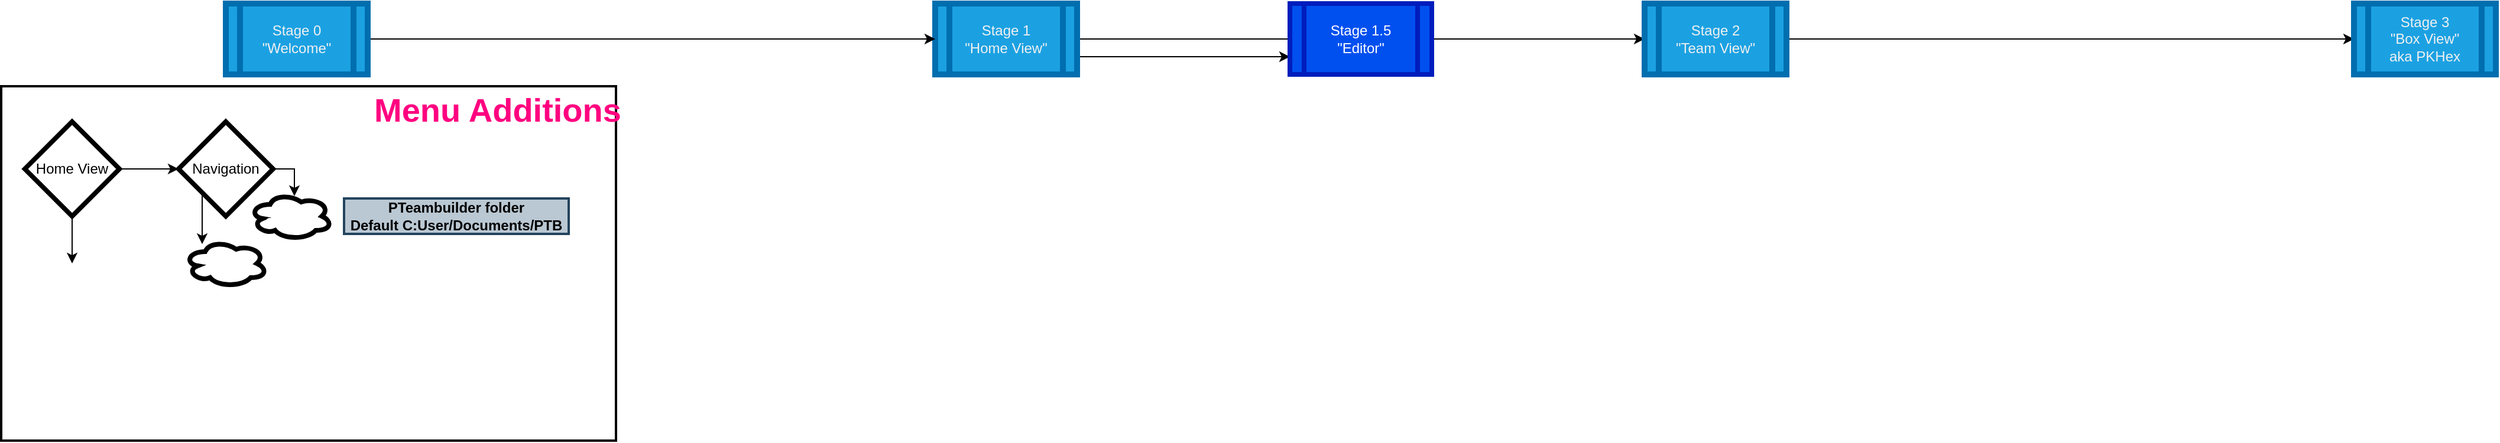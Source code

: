 <mxfile version="15.5.4" type="github">
  <diagram id="C5RBs43oDa-KdzZeNtuy" name="Page-1">
    <mxGraphModel dx="2421" dy="1761" grid="1" gridSize="10" guides="1" tooltips="1" connect="1" arrows="1" fold="1" page="1" pageScale="1" pageWidth="827" pageHeight="1169" math="0" shadow="0">
      <root>
        <mxCell id="WIyWlLk6GJQsqaUBKTNV-0" />
        <mxCell id="WIyWlLk6GJQsqaUBKTNV-1" parent="WIyWlLk6GJQsqaUBKTNV-0" />
        <mxCell id="wyF_w8Hzp6pOiADphTd3-22" value="" style="whiteSpace=wrap;html=1;fontSize=12;fontColor=#000000;strokeWidth=2;" parent="WIyWlLk6GJQsqaUBKTNV-1" vertex="1">
          <mxGeometry x="-790" y="70" width="520" height="300" as="geometry" />
        </mxCell>
        <mxCell id="wyF_w8Hzp6pOiADphTd3-5" style="edgeStyle=orthogonalEdgeStyle;rounded=0;orthogonalLoop=1;jettySize=auto;html=1;exitX=1;exitY=0.5;exitDx=0;exitDy=0;entryX=0;entryY=0.5;entryDx=0;entryDy=0;" parent="WIyWlLk6GJQsqaUBKTNV-1" source="rKtUZefHtdAxrVnK9BoF-1" target="wyF_w8Hzp6pOiADphTd3-1" edge="1">
          <mxGeometry relative="1" as="geometry" />
        </mxCell>
        <mxCell id="wyF_w8Hzp6pOiADphTd3-6" style="edgeStyle=orthogonalEdgeStyle;rounded=0;orthogonalLoop=1;jettySize=auto;html=1;exitX=1;exitY=0.75;exitDx=0;exitDy=0;entryX=0;entryY=0.75;entryDx=0;entryDy=0;" parent="WIyWlLk6GJQsqaUBKTNV-1" source="rKtUZefHtdAxrVnK9BoF-1" target="wyF_w8Hzp6pOiADphTd3-4" edge="1">
          <mxGeometry relative="1" as="geometry" />
        </mxCell>
        <mxCell id="rKtUZefHtdAxrVnK9BoF-1" value="&lt;span style=&quot;color: rgb(240 , 240 , 240) ; font-family: &amp;#34;helvetica&amp;#34; ; font-size: 12px ; font-style: normal ; font-weight: 400 ; letter-spacing: normal ; text-align: center ; text-indent: 0px ; text-transform: none ; word-spacing: 0px ; display: inline ; float: none&quot;&gt;Stage 1&lt;/span&gt;&lt;br style=&quot;color: rgb(240 , 240 , 240) ; font-family: &amp;#34;helvetica&amp;#34; ; font-size: 12px ; font-style: normal ; font-weight: 400 ; letter-spacing: normal ; text-align: center ; text-indent: 0px ; text-transform: none ; word-spacing: 0px&quot;&gt;&lt;span style=&quot;color: rgb(240 , 240 , 240) ; font-family: &amp;#34;helvetica&amp;#34; ; font-size: 12px ; font-style: normal ; font-weight: 400 ; letter-spacing: normal ; text-align: center ; text-indent: 0px ; text-transform: none ; word-spacing: 0px ; display: inline ; float: none&quot;&gt;&quot;Home View&quot;&lt;/span&gt;" style="shape=process;whiteSpace=wrap;html=1;backgroundOutline=1;fillColor=#1ba1e2;fontColor=#ffffff;strokeColor=#006EAF;strokeWidth=5;" parent="WIyWlLk6GJQsqaUBKTNV-1" vertex="1">
          <mxGeometry width="120" height="60" as="geometry" />
        </mxCell>
        <mxCell id="wyF_w8Hzp6pOiADphTd3-7" style="edgeStyle=orthogonalEdgeStyle;rounded=0;orthogonalLoop=1;jettySize=auto;html=1;exitX=1;exitY=0.5;exitDx=0;exitDy=0;entryX=0;entryY=0.5;entryDx=0;entryDy=0;" parent="WIyWlLk6GJQsqaUBKTNV-1" source="wyF_w8Hzp6pOiADphTd3-1" target="wyF_w8Hzp6pOiADphTd3-3" edge="1">
          <mxGeometry relative="1" as="geometry" />
        </mxCell>
        <mxCell id="wyF_w8Hzp6pOiADphTd3-1" value="&lt;span style=&quot;color: rgb(240 , 240 , 240) ; font-family: &amp;#34;helvetica&amp;#34; ; font-size: 12px ; font-style: normal ; font-weight: 400 ; letter-spacing: normal ; text-align: center ; text-indent: 0px ; text-transform: none ; word-spacing: 0px ; display: inline ; float: none&quot;&gt;Stage 2&lt;/span&gt;&lt;br style=&quot;color: rgb(240 , 240 , 240) ; font-family: &amp;#34;helvetica&amp;#34; ; font-size: 12px ; font-style: normal ; font-weight: 400 ; letter-spacing: normal ; text-align: center ; text-indent: 0px ; text-transform: none ; word-spacing: 0px&quot;&gt;&lt;span style=&quot;color: rgb(240 , 240 , 240) ; font-family: &amp;#34;helvetica&amp;#34; ; font-size: 12px ; font-style: normal ; font-weight: 400 ; letter-spacing: normal ; text-align: center ; text-indent: 0px ; text-transform: none ; word-spacing: 0px ; display: inline ; float: none&quot;&gt;&quot;Team View&quot;&lt;/span&gt;" style="shape=process;whiteSpace=wrap;html=1;backgroundOutline=1;fillColor=#1ba1e2;fontColor=#ffffff;strokeColor=#006EAF;strokeWidth=5;" parent="WIyWlLk6GJQsqaUBKTNV-1" vertex="1">
          <mxGeometry x="600" width="120" height="60" as="geometry" />
        </mxCell>
        <mxCell id="wyF_w8Hzp6pOiADphTd3-3" value="&lt;span style=&quot;color: rgb(240 , 240 , 240) ; font-family: &amp;#34;helvetica&amp;#34; ; font-size: 12px ; font-style: normal ; font-weight: 400 ; letter-spacing: normal ; text-align: center ; text-indent: 0px ; text-transform: none ; word-spacing: 0px ; display: inline ; float: none&quot;&gt;Stage 3&lt;/span&gt;&lt;br style=&quot;color: rgb(240 , 240 , 240) ; font-family: &amp;#34;helvetica&amp;#34; ; font-size: 12px ; font-style: normal ; font-weight: 400 ; letter-spacing: normal ; text-align: center ; text-indent: 0px ; text-transform: none ; word-spacing: 0px&quot;&gt;&lt;span style=&quot;color: rgb(240 , 240 , 240) ; font-family: &amp;#34;helvetica&amp;#34; ; font-size: 12px ; font-style: normal ; font-weight: 400 ; letter-spacing: normal ; text-align: center ; text-indent: 0px ; text-transform: none ; word-spacing: 0px ; display: inline ; float: none&quot;&gt;&quot;Box View&quot;&lt;br&gt;aka PKHex&lt;br&gt;&lt;/span&gt;" style="shape=process;whiteSpace=wrap;html=1;backgroundOutline=1;fillColor=#1ba1e2;fontColor=#ffffff;strokeColor=#006EAF;strokeWidth=5;" parent="WIyWlLk6GJQsqaUBKTNV-1" vertex="1">
          <mxGeometry x="1200" width="120" height="60" as="geometry" />
        </mxCell>
        <mxCell id="wyF_w8Hzp6pOiADphTd3-4" value="Stage 1.5&lt;br&gt;&quot;Editor&quot;" style="shape=process;whiteSpace=wrap;html=1;backgroundOutline=1;fillColor=#0050ef;fontColor=#ffffff;strokeColor=#001DBC;strokeWidth=4;" parent="WIyWlLk6GJQsqaUBKTNV-1" vertex="1">
          <mxGeometry x="300" width="120" height="60" as="geometry" />
        </mxCell>
        <mxCell id="wyF_w8Hzp6pOiADphTd3-9" style="edgeStyle=orthogonalEdgeStyle;rounded=0;orthogonalLoop=1;jettySize=auto;html=1;exitX=1;exitY=0.5;exitDx=0;exitDy=0;entryX=0;entryY=0.5;entryDx=0;entryDy=0;" parent="WIyWlLk6GJQsqaUBKTNV-1" source="wyF_w8Hzp6pOiADphTd3-8" target="rKtUZefHtdAxrVnK9BoF-1" edge="1">
          <mxGeometry relative="1" as="geometry" />
        </mxCell>
        <mxCell id="wyF_w8Hzp6pOiADphTd3-8" value="&lt;span style=&quot;color: rgb(240 , 240 , 240) ; font-family: &amp;#34;helvetica&amp;#34; ; font-size: 12px ; font-style: normal ; font-weight: 400 ; letter-spacing: normal ; text-align: center ; text-indent: 0px ; text-transform: none ; word-spacing: 0px ; display: inline ; float: none&quot;&gt;Stage 0&lt;/span&gt;&lt;br style=&quot;color: rgb(240 , 240 , 240) ; font-family: &amp;#34;helvetica&amp;#34; ; font-size: 12px ; font-style: normal ; font-weight: 400 ; letter-spacing: normal ; text-align: center ; text-indent: 0px ; text-transform: none ; word-spacing: 0px&quot;&gt;&lt;span style=&quot;color: rgb(240 , 240 , 240) ; font-family: &amp;#34;helvetica&amp;#34; ; font-size: 12px ; font-style: normal ; font-weight: 400 ; letter-spacing: normal ; text-align: center ; text-indent: 0px ; text-transform: none ; word-spacing: 0px ; display: inline ; float: none&quot;&gt;&quot;Welcome&quot;&lt;/span&gt;" style="shape=process;whiteSpace=wrap;html=1;backgroundOutline=1;fillColor=#1ba1e2;fontColor=#ffffff;strokeColor=#006EAF;strokeWidth=5;" parent="WIyWlLk6GJQsqaUBKTNV-1" vertex="1">
          <mxGeometry x="-600" width="120" height="60" as="geometry" />
        </mxCell>
        <mxCell id="wyF_w8Hzp6pOiADphTd3-17" style="edgeStyle=orthogonalEdgeStyle;rounded=0;orthogonalLoop=1;jettySize=auto;html=1;exitX=1;exitY=0.5;exitDx=0;exitDy=0;entryX=0.543;entryY=0.075;entryDx=0;entryDy=0;entryPerimeter=0;fontSize=12;fontColor=#FFFFFF;" parent="WIyWlLk6GJQsqaUBKTNV-1" source="wyF_w8Hzp6pOiADphTd3-10" target="wyF_w8Hzp6pOiADphTd3-16" edge="1">
          <mxGeometry relative="1" as="geometry" />
        </mxCell>
        <mxCell id="wyF_w8Hzp6pOiADphTd3-19" style="edgeStyle=orthogonalEdgeStyle;rounded=0;orthogonalLoop=1;jettySize=auto;html=1;exitX=0;exitY=1;exitDx=0;exitDy=0;fontSize=12;fontColor=#FFFFFF;" parent="WIyWlLk6GJQsqaUBKTNV-1" source="wyF_w8Hzp6pOiADphTd3-10" target="wyF_w8Hzp6pOiADphTd3-18" edge="1">
          <mxGeometry relative="1" as="geometry">
            <Array as="points">
              <mxPoint x="-620" y="210" />
              <mxPoint x="-620" y="210" />
            </Array>
          </mxGeometry>
        </mxCell>
        <mxCell id="wyF_w8Hzp6pOiADphTd3-10" value="Navigation" style="rhombus;whiteSpace=wrap;html=1;strokeWidth=4;" parent="WIyWlLk6GJQsqaUBKTNV-1" vertex="1">
          <mxGeometry x="-640" y="100" width="80" height="80" as="geometry" />
        </mxCell>
        <mxCell id="wyF_w8Hzp6pOiADphTd3-15" style="edgeStyle=orthogonalEdgeStyle;rounded=0;orthogonalLoop=1;jettySize=auto;html=1;exitX=1;exitY=0.5;exitDx=0;exitDy=0;entryX=0;entryY=0.5;entryDx=0;entryDy=0;fontSize=28;fontColor=#FF0080;" parent="WIyWlLk6GJQsqaUBKTNV-1" source="wyF_w8Hzp6pOiADphTd3-11" target="wyF_w8Hzp6pOiADphTd3-10" edge="1">
          <mxGeometry relative="1" as="geometry" />
        </mxCell>
        <mxCell id="wyF_w8Hzp6pOiADphTd3-24" style="edgeStyle=orthogonalEdgeStyle;rounded=0;orthogonalLoop=1;jettySize=auto;html=1;exitX=0.5;exitY=1;exitDx=0;exitDy=0;fontSize=12;fontColor=#FFFFFF;" parent="WIyWlLk6GJQsqaUBKTNV-1" source="wyF_w8Hzp6pOiADphTd3-11" target="wyF_w8Hzp6pOiADphTd3-23" edge="1">
          <mxGeometry relative="1" as="geometry" />
        </mxCell>
        <mxCell id="wyF_w8Hzp6pOiADphTd3-11" value="Home View" style="rhombus;whiteSpace=wrap;html=1;strokeWidth=4;" parent="WIyWlLk6GJQsqaUBKTNV-1" vertex="1">
          <mxGeometry x="-770" y="100" width="80" height="80" as="geometry" />
        </mxCell>
        <mxCell id="wyF_w8Hzp6pOiADphTd3-12" value="Menu Additions" style="text;html=1;align=center;verticalAlign=middle;whiteSpace=wrap;rounded=0;fontStyle=1;fontSize=28;fontColor=#FF0080;" parent="WIyWlLk6GJQsqaUBKTNV-1" vertex="1">
          <mxGeometry x="-480" y="70" width="220" height="40" as="geometry" />
        </mxCell>
        <mxCell id="wyF_w8Hzp6pOiADphTd3-16" value="&lt;font color=&quot;#ffffff&quot;&gt;&lt;span style=&quot;font-size: 12px&quot;&gt;Settings&lt;/span&gt;&lt;/font&gt;" style="ellipse;shape=cloud;whiteSpace=wrap;html=1;fontSize=28;fontColor=#FF0080;strokeWidth=4;" parent="WIyWlLk6GJQsqaUBKTNV-1" vertex="1">
          <mxGeometry x="-580" y="160" width="70" height="40" as="geometry" />
        </mxCell>
        <mxCell id="wyF_w8Hzp6pOiADphTd3-18" value="&lt;font color=&quot;#ffffff&quot;&gt;&lt;span style=&quot;font-size: 12px&quot;&gt;Profile&lt;/span&gt;&lt;/font&gt;" style="ellipse;shape=cloud;whiteSpace=wrap;html=1;fontSize=28;fontColor=#FF0080;strokeWidth=4;" parent="WIyWlLk6GJQsqaUBKTNV-1" vertex="1">
          <mxGeometry x="-635" y="200" width="70" height="40" as="geometry" />
        </mxCell>
        <mxCell id="wyF_w8Hzp6pOiADphTd3-20" value="PTeambuilder folder&lt;br&gt;Default C:User/Documents/PTB" style="text;html=1;align=center;verticalAlign=middle;whiteSpace=wrap;rounded=0;fontSize=12;fillColor=#bac8d3;strokeColor=#23445d;strokeWidth=2;fontColor=#000000;fontStyle=1" parent="WIyWlLk6GJQsqaUBKTNV-1" vertex="1">
          <mxGeometry x="-500" y="165" width="190" height="30" as="geometry" />
        </mxCell>
        <mxCell id="wyF_w8Hzp6pOiADphTd3-23" value="Send to Home View" style="text;html=1;strokeColor=none;fillColor=none;align=center;verticalAlign=middle;whiteSpace=wrap;rounded=0;fontSize=12;fontColor=#FFFFFF;" parent="WIyWlLk6GJQsqaUBKTNV-1" vertex="1">
          <mxGeometry x="-765" y="220" width="70" height="30" as="geometry" />
        </mxCell>
        <mxCell id="wyF_w8Hzp6pOiADphTd3-25" value="1" style="text;html=1;strokeColor=none;fillColor=none;align=center;verticalAlign=middle;whiteSpace=wrap;rounded=0;fontSize=12;fontColor=#FFFFFF;fontStyle=1" parent="WIyWlLk6GJQsqaUBKTNV-1" vertex="1">
          <mxGeometry x="-770" y="90" width="30" height="30" as="geometry" />
        </mxCell>
        <mxCell id="wyF_w8Hzp6pOiADphTd3-26" value="2" style="text;html=1;strokeColor=none;fillColor=none;align=center;verticalAlign=middle;whiteSpace=wrap;rounded=0;fontSize=12;fontColor=#FFFFFF;" parent="WIyWlLk6GJQsqaUBKTNV-1" vertex="1">
          <mxGeometry x="-635" y="90" width="20" height="30" as="geometry" />
        </mxCell>
      </root>
    </mxGraphModel>
  </diagram>
</mxfile>
